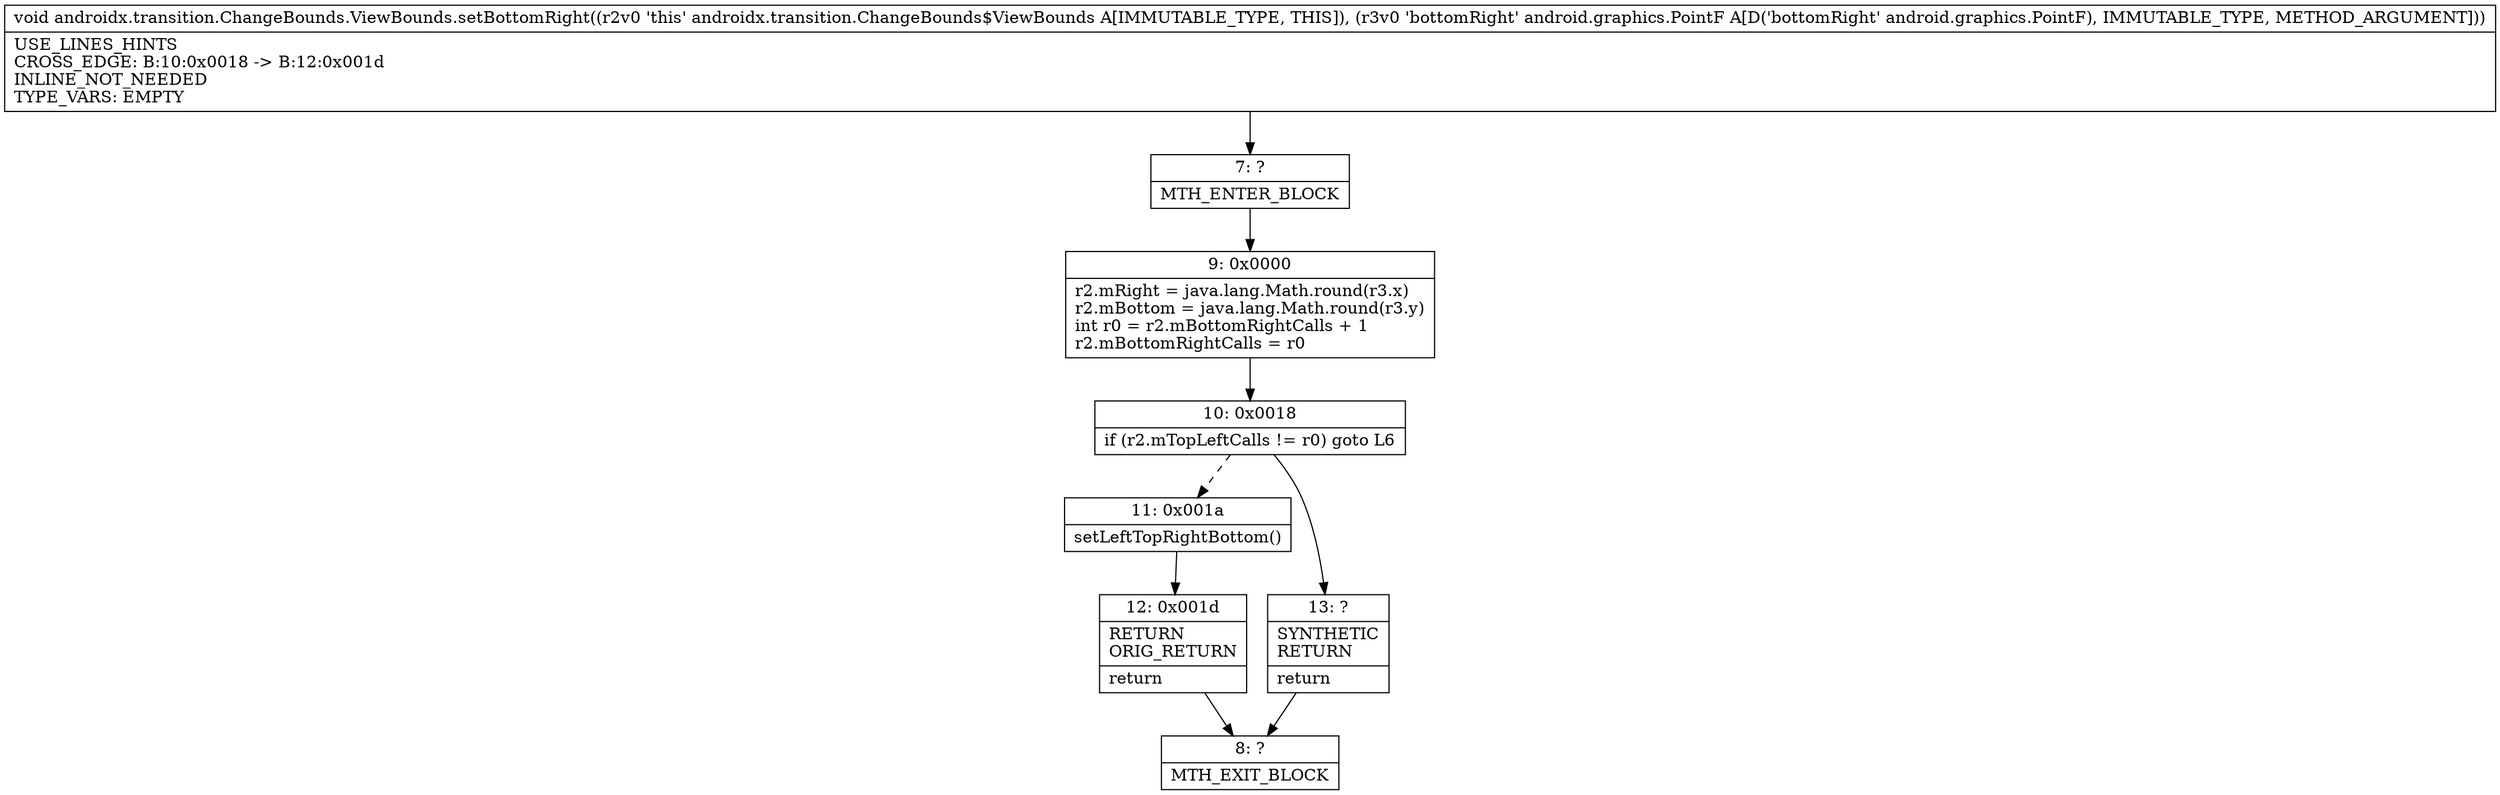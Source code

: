 digraph "CFG forandroidx.transition.ChangeBounds.ViewBounds.setBottomRight(Landroid\/graphics\/PointF;)V" {
Node_7 [shape=record,label="{7\:\ ?|MTH_ENTER_BLOCK\l}"];
Node_9 [shape=record,label="{9\:\ 0x0000|r2.mRight = java.lang.Math.round(r3.x)\lr2.mBottom = java.lang.Math.round(r3.y)\lint r0 = r2.mBottomRightCalls + 1\lr2.mBottomRightCalls = r0\l}"];
Node_10 [shape=record,label="{10\:\ 0x0018|if (r2.mTopLeftCalls != r0) goto L6\l}"];
Node_11 [shape=record,label="{11\:\ 0x001a|setLeftTopRightBottom()\l}"];
Node_12 [shape=record,label="{12\:\ 0x001d|RETURN\lORIG_RETURN\l|return\l}"];
Node_8 [shape=record,label="{8\:\ ?|MTH_EXIT_BLOCK\l}"];
Node_13 [shape=record,label="{13\:\ ?|SYNTHETIC\lRETURN\l|return\l}"];
MethodNode[shape=record,label="{void androidx.transition.ChangeBounds.ViewBounds.setBottomRight((r2v0 'this' androidx.transition.ChangeBounds$ViewBounds A[IMMUTABLE_TYPE, THIS]), (r3v0 'bottomRight' android.graphics.PointF A[D('bottomRight' android.graphics.PointF), IMMUTABLE_TYPE, METHOD_ARGUMENT]))  | USE_LINES_HINTS\lCROSS_EDGE: B:10:0x0018 \-\> B:12:0x001d\lINLINE_NOT_NEEDED\lTYPE_VARS: EMPTY\l}"];
MethodNode -> Node_7;Node_7 -> Node_9;
Node_9 -> Node_10;
Node_10 -> Node_11[style=dashed];
Node_10 -> Node_13;
Node_11 -> Node_12;
Node_12 -> Node_8;
Node_13 -> Node_8;
}

